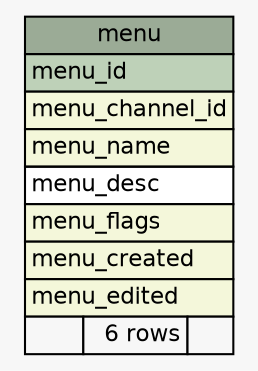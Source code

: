 // dot 2.26.3 on Linux 3.2.0-4-686-pae
// SchemaSpy rev 590
digraph "menu" {
  graph [
    rankdir="RL"
    bgcolor="#f7f7f7"
    nodesep="0.18"
    ranksep="0.46"
    fontname="Helvetica"
    fontsize="11"
  ];
  node [
    fontname="Helvetica"
    fontsize="11"
    shape="plaintext"
  ];
  edge [
    arrowsize="0.8"
  ];
  "menu" [
    label=<
    <TABLE BORDER="0" CELLBORDER="1" CELLSPACING="0" BGCOLOR="#ffffff">
      <TR><TD COLSPAN="3" BGCOLOR="#9bab96" ALIGN="CENTER">menu</TD></TR>
      <TR><TD PORT="menu_id" COLSPAN="3" BGCOLOR="#bed1b8" ALIGN="LEFT">menu_id</TD></TR>
      <TR><TD PORT="menu_channel_id" COLSPAN="3" BGCOLOR="#f4f7da" ALIGN="LEFT">menu_channel_id</TD></TR>
      <TR><TD PORT="menu_name" COLSPAN="3" BGCOLOR="#f4f7da" ALIGN="LEFT">menu_name</TD></TR>
      <TR><TD PORT="menu_desc" COLSPAN="3" ALIGN="LEFT">menu_desc</TD></TR>
      <TR><TD PORT="menu_flags" COLSPAN="3" BGCOLOR="#f4f7da" ALIGN="LEFT">menu_flags</TD></TR>
      <TR><TD PORT="menu_created" COLSPAN="3" BGCOLOR="#f4f7da" ALIGN="LEFT">menu_created</TD></TR>
      <TR><TD PORT="menu_edited" COLSPAN="3" BGCOLOR="#f4f7da" ALIGN="LEFT">menu_edited</TD></TR>
      <TR><TD ALIGN="LEFT" BGCOLOR="#f7f7f7">  </TD><TD ALIGN="RIGHT" BGCOLOR="#f7f7f7">6 rows</TD><TD ALIGN="RIGHT" BGCOLOR="#f7f7f7">  </TD></TR>
    </TABLE>>
    URL="tables/menu.html"
    tooltip="menu"
  ];
}
